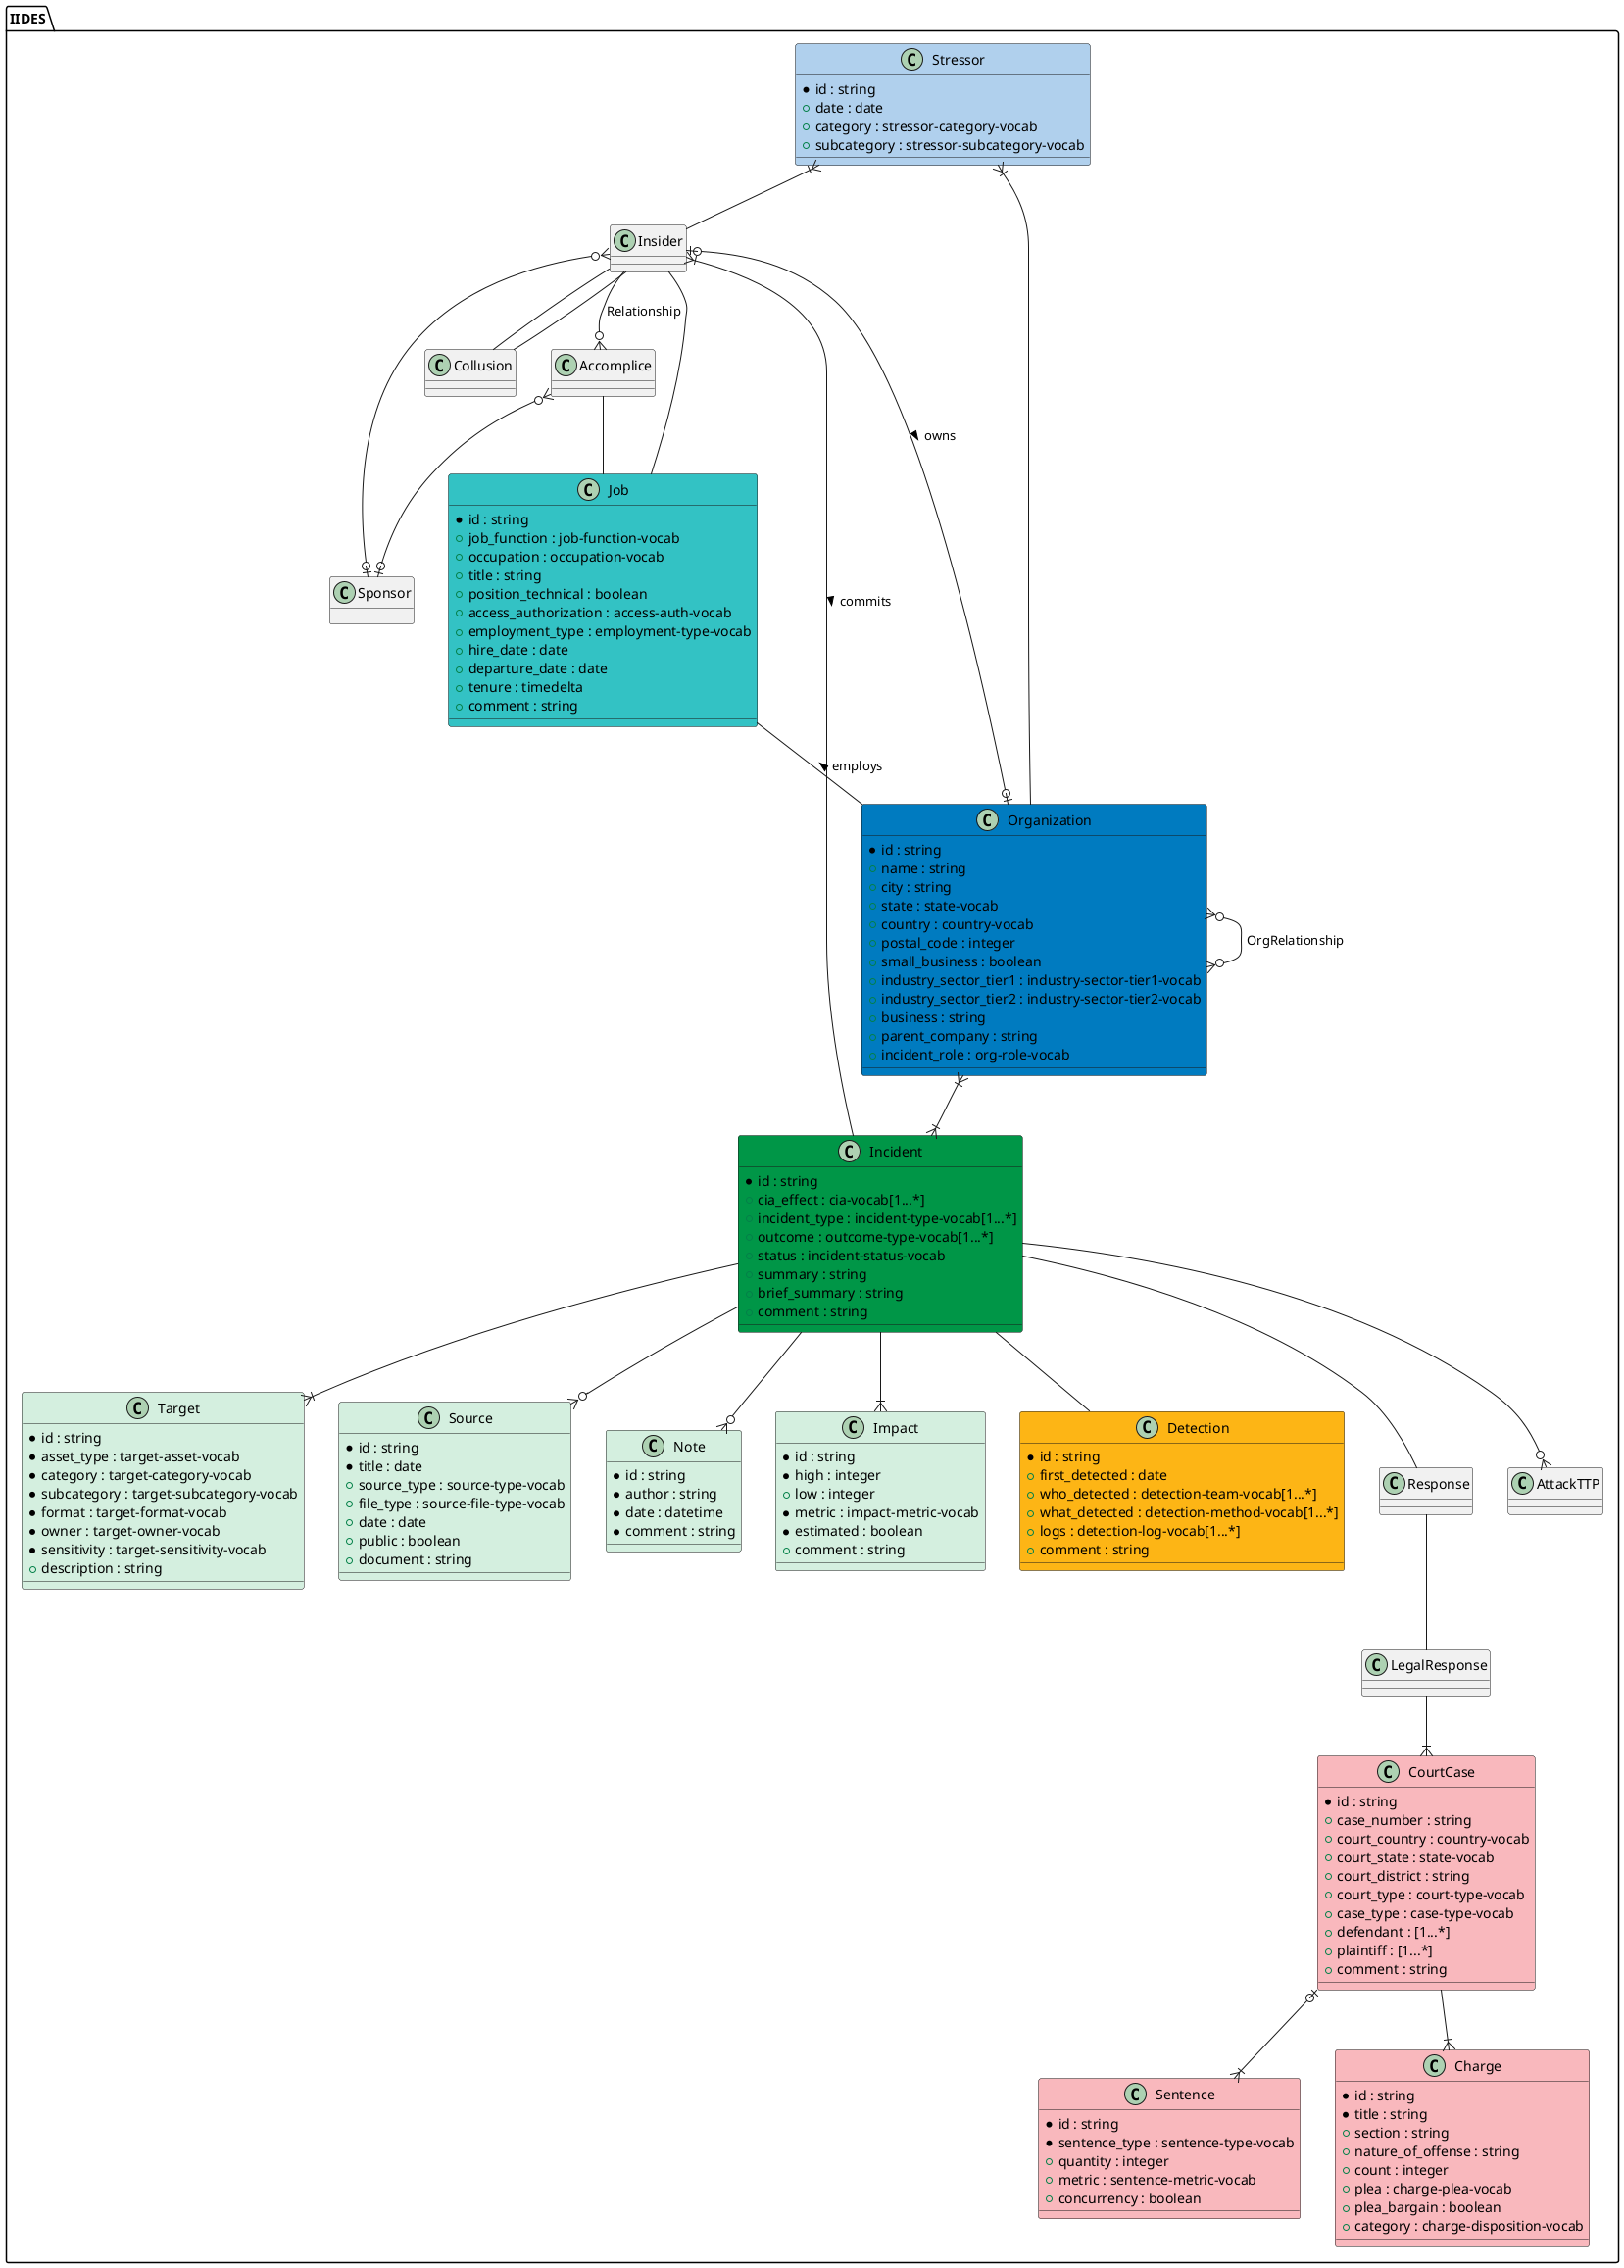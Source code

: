 @startuml IIDES
package "IIDES" #fff {


class Stressor #b0d0ed {
	* id : string 
	+ date : date 
	+ category : stressor-category-vocab 
	+ subcategory : stressor-subcategory-vocab 
}
class Target #D4EFDF {
	* id : string 
	* asset_type : target-asset-vocab 
	* category : target-category-vocab 
	* subcategory : target-subcategory-vocab 
	* format : target-format-vocab 
	* owner : target-owner-vocab 
	* sensitivity : target-sensitivity-vocab 
	+ description : string 
}
class Incident #009647 {
	* id : string 
	+ cia_effect : cia-vocab[1...*] 
	+ incident_type : incident-type-vocab[1...*] 
	+ outcome : outcome-type-vocab[1...*] 
	+ status : incident-status-vocab 
	+ summary : string 
	+ brief_summary : string 
	+ comment : string 
}
class Source #D4EFDF {
	* id : string 
	* title : date 
	+ source_type : source-type-vocab 
	+ file_type : source-file-type-vocab 
	+ date : date 
	+ public : boolean 
	+ document : string 
}
class Note #D4EFDF {
	* id : string 
	* author : string 
	* date : datetime 
	* comment : string 
}
class Sentence #f9b8bd {
	* id : string 
	* sentence_type : sentence-type-vocab 
	+ quantity : integer 
	+ metric : sentence-metric-vocab 
	+ concurrency : boolean 
}
class Job #33c2C4 {
	* id : string 
	+ job_function : job-function-vocab 
	+ occupation : occupation-vocab 
	+ title : string 
	+ position_technical : boolean 
	+ access_authorization : access-auth-vocab 
	+ employment_type : employment-type-vocab 
	+ hire_date : date 
	+ departure_date : date 
	+ tenure : timedelta 
	+ comment : string 
}
class Charge #f9b8bd {
	* id : string 
	* title : string 
	+ section : string 
	+ nature_of_offense : string 
	+ count : integer 
	+ plea : charge-plea-vocab 
	+ plea_bargain : boolean 
	+ category : charge-disposition-vocab 
}
class Impact #D4EFDF {
	* id : string 
	* high : integer 
	+ low : integer 
	* metric : impact-metric-vocab 
	* estimated : boolean 
	+ comment : string 
}
class Organization #007BC0 {
	* id : string 
	+ name : string 
	+ city : string 
	+ state : state-vocab 
	+ country : country-vocab 
	+ postal_code : integer 
	+ small_business : boolean 
	+ industry_sector_tier1 : industry-sector-tier1-vocab 
	+ industry_sector_tier2 : industry-sector-tier2-vocab 
	+ business : string 
	+ parent_company : string 
	+ incident_role : org-role-vocab 
}
class CourtCase #f9b8bd {
	* id : string 
	+ case_number : string 
	+ court_country : country-vocab 
	+ court_state : state-vocab 
	+ court_district : string 
	+ court_type : court-type-vocab 
	+ case_type : case-type-vocab 
	+ defendant : [1...*] 
	+ plaintiff : [1...*] 
	+ comment : string 
}
class Detection #FDB515 {
	* id : string 
	+ first_detected : date 
	+ who_detected : detection-team-vocab[1...*] 
	+ what_detected : detection-method-vocab[1...*] 
	+ logs : detection-log-vocab[1...*] 
	+ comment : string 
}

    Insider --o{ Accomplice : Relationship
    Incident --|{ Insider : commits <
    Accomplice -- Job
    Job -- Organization : employs <
    Insider -- Job
    Organization }|--|{ Incident
    Organization }o--o{ Organization : OrgRelationship
    Insider }o--o| Sponsor
    Accomplice }o--o| Sponsor
    Insider |o--o| Organization : owns >
    Insider -- Collusion
    Collusion -- Insider
    Incident --|{ Impact
    Incident --|{ Target
    Incident --o{ Source
    Incident --o{ Note
    CourtCase --|{ Charge
    CourtCase |o--|{ Sentence
    Incident -- Detection
    Incident -- Response
    Response -- LegalResponse
    LegalResponse --|{ CourtCase
    Organization --|{ Stressor
    Stressor }|-- Insider
    Incident --o{ AttackTTP
}
@enduml